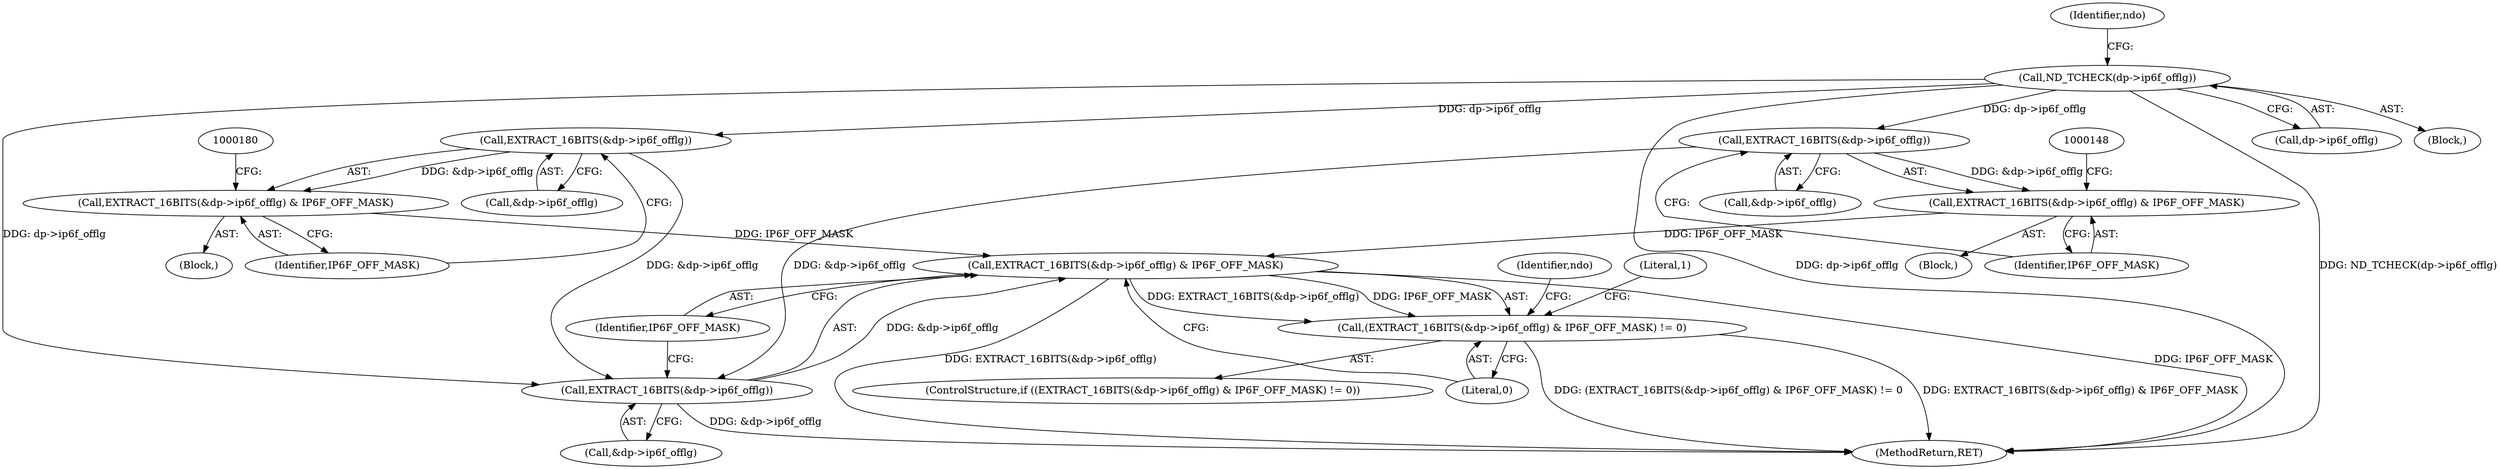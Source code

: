digraph "1_tcpdump_2d669862df7cd17f539129049f6fb70d17174125@del" {
"1000118" [label="(Call,ND_TCHECK(dp->ip6f_offlg))"];
"1000140" [label="(Call,EXTRACT_16BITS(&dp->ip6f_offlg))"];
"1000139" [label="(Call,EXTRACT_16BITS(&dp->ip6f_offlg) & IP6F_OFF_MASK)"];
"1000197" [label="(Call,EXTRACT_16BITS(&dp->ip6f_offlg) & IP6F_OFF_MASK)"];
"1000196" [label="(Call,(EXTRACT_16BITS(&dp->ip6f_offlg) & IP6F_OFF_MASK) != 0)"];
"1000198" [label="(Call,EXTRACT_16BITS(&dp->ip6f_offlg))"];
"1000172" [label="(Call,EXTRACT_16BITS(&dp->ip6f_offlg))"];
"1000171" [label="(Call,EXTRACT_16BITS(&dp->ip6f_offlg) & IP6F_OFF_MASK)"];
"1000145" [label="(Identifier,IP6F_OFF_MASK)"];
"1000173" [label="(Call,&dp->ip6f_offlg)"];
"1000204" [label="(Literal,0)"];
"1000225" [label="(MethodReturn,RET)"];
"1000170" [label="(Block,)"];
"1000138" [label="(Block,)"];
"1000172" [label="(Call,EXTRACT_16BITS(&dp->ip6f_offlg))"];
"1000199" [label="(Call,&dp->ip6f_offlg)"];
"1000124" [label="(Identifier,ndo)"];
"1000119" [label="(Call,dp->ip6f_offlg)"];
"1000196" [label="(Call,(EXTRACT_16BITS(&dp->ip6f_offlg) & IP6F_OFF_MASK) != 0)"];
"1000195" [label="(ControlStructure,if ((EXTRACT_16BITS(&dp->ip6f_offlg) & IP6F_OFF_MASK) != 0))"];
"1000171" [label="(Call,EXTRACT_16BITS(&dp->ip6f_offlg) & IP6F_OFF_MASK)"];
"1000140" [label="(Call,EXTRACT_16BITS(&dp->ip6f_offlg))"];
"1000141" [label="(Call,&dp->ip6f_offlg)"];
"1000203" [label="(Identifier,IP6F_OFF_MASK)"];
"1000212" [label="(Identifier,ndo)"];
"1000198" [label="(Call,EXTRACT_16BITS(&dp->ip6f_offlg))"];
"1000118" [label="(Call,ND_TCHECK(dp->ip6f_offlg))"];
"1000105" [label="(Block,)"];
"1000139" [label="(Call,EXTRACT_16BITS(&dp->ip6f_offlg) & IP6F_OFF_MASK)"];
"1000197" [label="(Call,EXTRACT_16BITS(&dp->ip6f_offlg) & IP6F_OFF_MASK)"];
"1000177" [label="(Identifier,IP6F_OFF_MASK)"];
"1000207" [label="(Literal,1)"];
"1000118" -> "1000105"  [label="AST: "];
"1000118" -> "1000119"  [label="CFG: "];
"1000119" -> "1000118"  [label="AST: "];
"1000124" -> "1000118"  [label="CFG: "];
"1000118" -> "1000225"  [label="DDG: ND_TCHECK(dp->ip6f_offlg)"];
"1000118" -> "1000225"  [label="DDG: dp->ip6f_offlg"];
"1000118" -> "1000140"  [label="DDG: dp->ip6f_offlg"];
"1000118" -> "1000172"  [label="DDG: dp->ip6f_offlg"];
"1000118" -> "1000198"  [label="DDG: dp->ip6f_offlg"];
"1000140" -> "1000139"  [label="AST: "];
"1000140" -> "1000141"  [label="CFG: "];
"1000141" -> "1000140"  [label="AST: "];
"1000145" -> "1000140"  [label="CFG: "];
"1000140" -> "1000139"  [label="DDG: &dp->ip6f_offlg"];
"1000140" -> "1000198"  [label="DDG: &dp->ip6f_offlg"];
"1000139" -> "1000138"  [label="AST: "];
"1000139" -> "1000145"  [label="CFG: "];
"1000145" -> "1000139"  [label="AST: "];
"1000148" -> "1000139"  [label="CFG: "];
"1000139" -> "1000197"  [label="DDG: IP6F_OFF_MASK"];
"1000197" -> "1000196"  [label="AST: "];
"1000197" -> "1000203"  [label="CFG: "];
"1000198" -> "1000197"  [label="AST: "];
"1000203" -> "1000197"  [label="AST: "];
"1000204" -> "1000197"  [label="CFG: "];
"1000197" -> "1000225"  [label="DDG: IP6F_OFF_MASK"];
"1000197" -> "1000225"  [label="DDG: EXTRACT_16BITS(&dp->ip6f_offlg)"];
"1000197" -> "1000196"  [label="DDG: EXTRACT_16BITS(&dp->ip6f_offlg)"];
"1000197" -> "1000196"  [label="DDG: IP6F_OFF_MASK"];
"1000198" -> "1000197"  [label="DDG: &dp->ip6f_offlg"];
"1000171" -> "1000197"  [label="DDG: IP6F_OFF_MASK"];
"1000196" -> "1000195"  [label="AST: "];
"1000196" -> "1000204"  [label="CFG: "];
"1000204" -> "1000196"  [label="AST: "];
"1000207" -> "1000196"  [label="CFG: "];
"1000212" -> "1000196"  [label="CFG: "];
"1000196" -> "1000225"  [label="DDG: EXTRACT_16BITS(&dp->ip6f_offlg) & IP6F_OFF_MASK"];
"1000196" -> "1000225"  [label="DDG: (EXTRACT_16BITS(&dp->ip6f_offlg) & IP6F_OFF_MASK) != 0"];
"1000198" -> "1000199"  [label="CFG: "];
"1000199" -> "1000198"  [label="AST: "];
"1000203" -> "1000198"  [label="CFG: "];
"1000198" -> "1000225"  [label="DDG: &dp->ip6f_offlg"];
"1000172" -> "1000198"  [label="DDG: &dp->ip6f_offlg"];
"1000172" -> "1000171"  [label="AST: "];
"1000172" -> "1000173"  [label="CFG: "];
"1000173" -> "1000172"  [label="AST: "];
"1000177" -> "1000172"  [label="CFG: "];
"1000172" -> "1000171"  [label="DDG: &dp->ip6f_offlg"];
"1000171" -> "1000170"  [label="AST: "];
"1000171" -> "1000177"  [label="CFG: "];
"1000177" -> "1000171"  [label="AST: "];
"1000180" -> "1000171"  [label="CFG: "];
}
